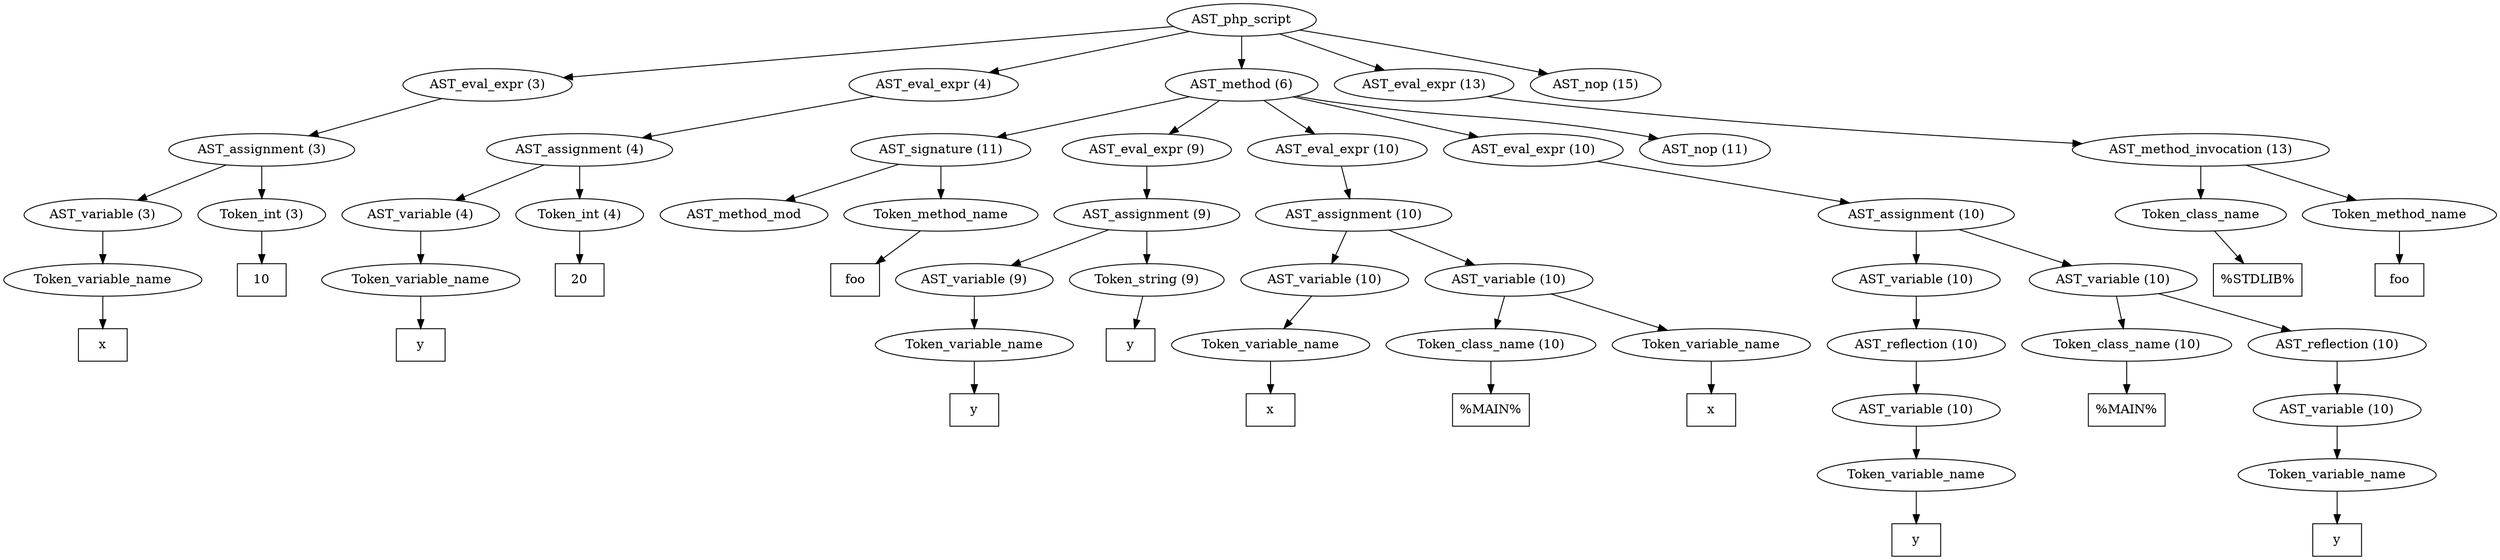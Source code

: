 /*
 * AST in dot format generated by phc -- the PHP compiler
 */

digraph AST {
node_0 [label="AST_php_script"];
node_1 [label="AST_eval_expr (3)"];
node_2 [label="AST_assignment (3)"];
node_3 [label="AST_variable (3)"];
node_4 [label="Token_variable_name"];
node_5 [label="x", shape=box]
node_4 -> node_5;
node_3 -> node_4;
node_6 [label="Token_int (3)"];
node_7 [label="10", shape=box]
node_6 -> node_7;
node_2 -> node_6;
node_2 -> node_3;
node_1 -> node_2;
node_8 [label="AST_eval_expr (4)"];
node_9 [label="AST_assignment (4)"];
node_10 [label="AST_variable (4)"];
node_11 [label="Token_variable_name"];
node_12 [label="y", shape=box]
node_11 -> node_12;
node_10 -> node_11;
node_13 [label="Token_int (4)"];
node_14 [label="20", shape=box]
node_13 -> node_14;
node_9 -> node_13;
node_9 -> node_10;
node_8 -> node_9;
node_15 [label="AST_method (6)"];
node_16 [label="AST_signature (11)"];
node_17 [label="AST_method_mod"];
node_18 [label="Token_method_name"];
node_19 [label="foo", shape=box]
node_18 -> node_19;
node_16 -> node_18;
node_16 -> node_17;
node_20 [label="AST_eval_expr (9)"];
node_21 [label="AST_assignment (9)"];
node_22 [label="AST_variable (9)"];
node_23 [label="Token_variable_name"];
node_24 [label="y", shape=box]
node_23 -> node_24;
node_22 -> node_23;
node_25 [label="Token_string (9)"];
node_26 [label="y", shape=box]
node_25 -> node_26;
node_21 -> node_25;
node_21 -> node_22;
node_20 -> node_21;
node_27 [label="AST_eval_expr (10)"];
node_28 [label="AST_assignment (10)"];
node_29 [label="AST_variable (10)"];
node_30 [label="Token_variable_name"];
node_31 [label="x", shape=box]
node_30 -> node_31;
node_29 -> node_30;
node_32 [label="AST_variable (10)"];
node_33 [label="Token_class_name (10)"];
node_34 [label="%MAIN%", shape=box]
node_33 -> node_34;
node_35 [label="Token_variable_name"];
node_36 [label="x", shape=box]
node_35 -> node_36;
node_32 -> node_35;
node_32 -> node_33;
node_28 -> node_32;
node_28 -> node_29;
node_27 -> node_28;
node_37 [label="AST_eval_expr (10)"];
node_38 [label="AST_assignment (10)"];
node_39 [label="AST_variable (10)"];
node_40 [label="AST_reflection (10)"];
node_41 [label="AST_variable (10)"];
node_42 [label="Token_variable_name"];
node_43 [label="y", shape=box]
node_42 -> node_43;
node_41 -> node_42;
node_40 -> node_41;
node_39 -> node_40;
node_44 [label="AST_variable (10)"];
node_45 [label="Token_class_name (10)"];
node_46 [label="%MAIN%", shape=box]
node_45 -> node_46;
node_47 [label="AST_reflection (10)"];
node_48 [label="AST_variable (10)"];
node_49 [label="Token_variable_name"];
node_50 [label="y", shape=box]
node_49 -> node_50;
node_48 -> node_49;
node_47 -> node_48;
node_44 -> node_47;
node_44 -> node_45;
node_38 -> node_44;
node_38 -> node_39;
node_37 -> node_38;
node_51 [label="AST_nop (11)"];
node_15 -> node_51;
node_15 -> node_37;
node_15 -> node_27;
node_15 -> node_20;
node_15 -> node_16;
node_52 [label="AST_eval_expr (13)"];
node_53 [label="AST_method_invocation (13)"];
node_54 [label="Token_class_name"];
node_55 [label="%STDLIB%", shape=box]
node_54 -> node_55;
node_56 [label="Token_method_name"];
node_57 [label="foo", shape=box]
node_56 -> node_57;
node_53 -> node_56;
node_53 -> node_54;
node_52 -> node_53;
node_58 [label="AST_nop (15)"];
node_0 -> node_58;
node_0 -> node_52;
node_0 -> node_15;
node_0 -> node_8;
node_0 -> node_1;
}
